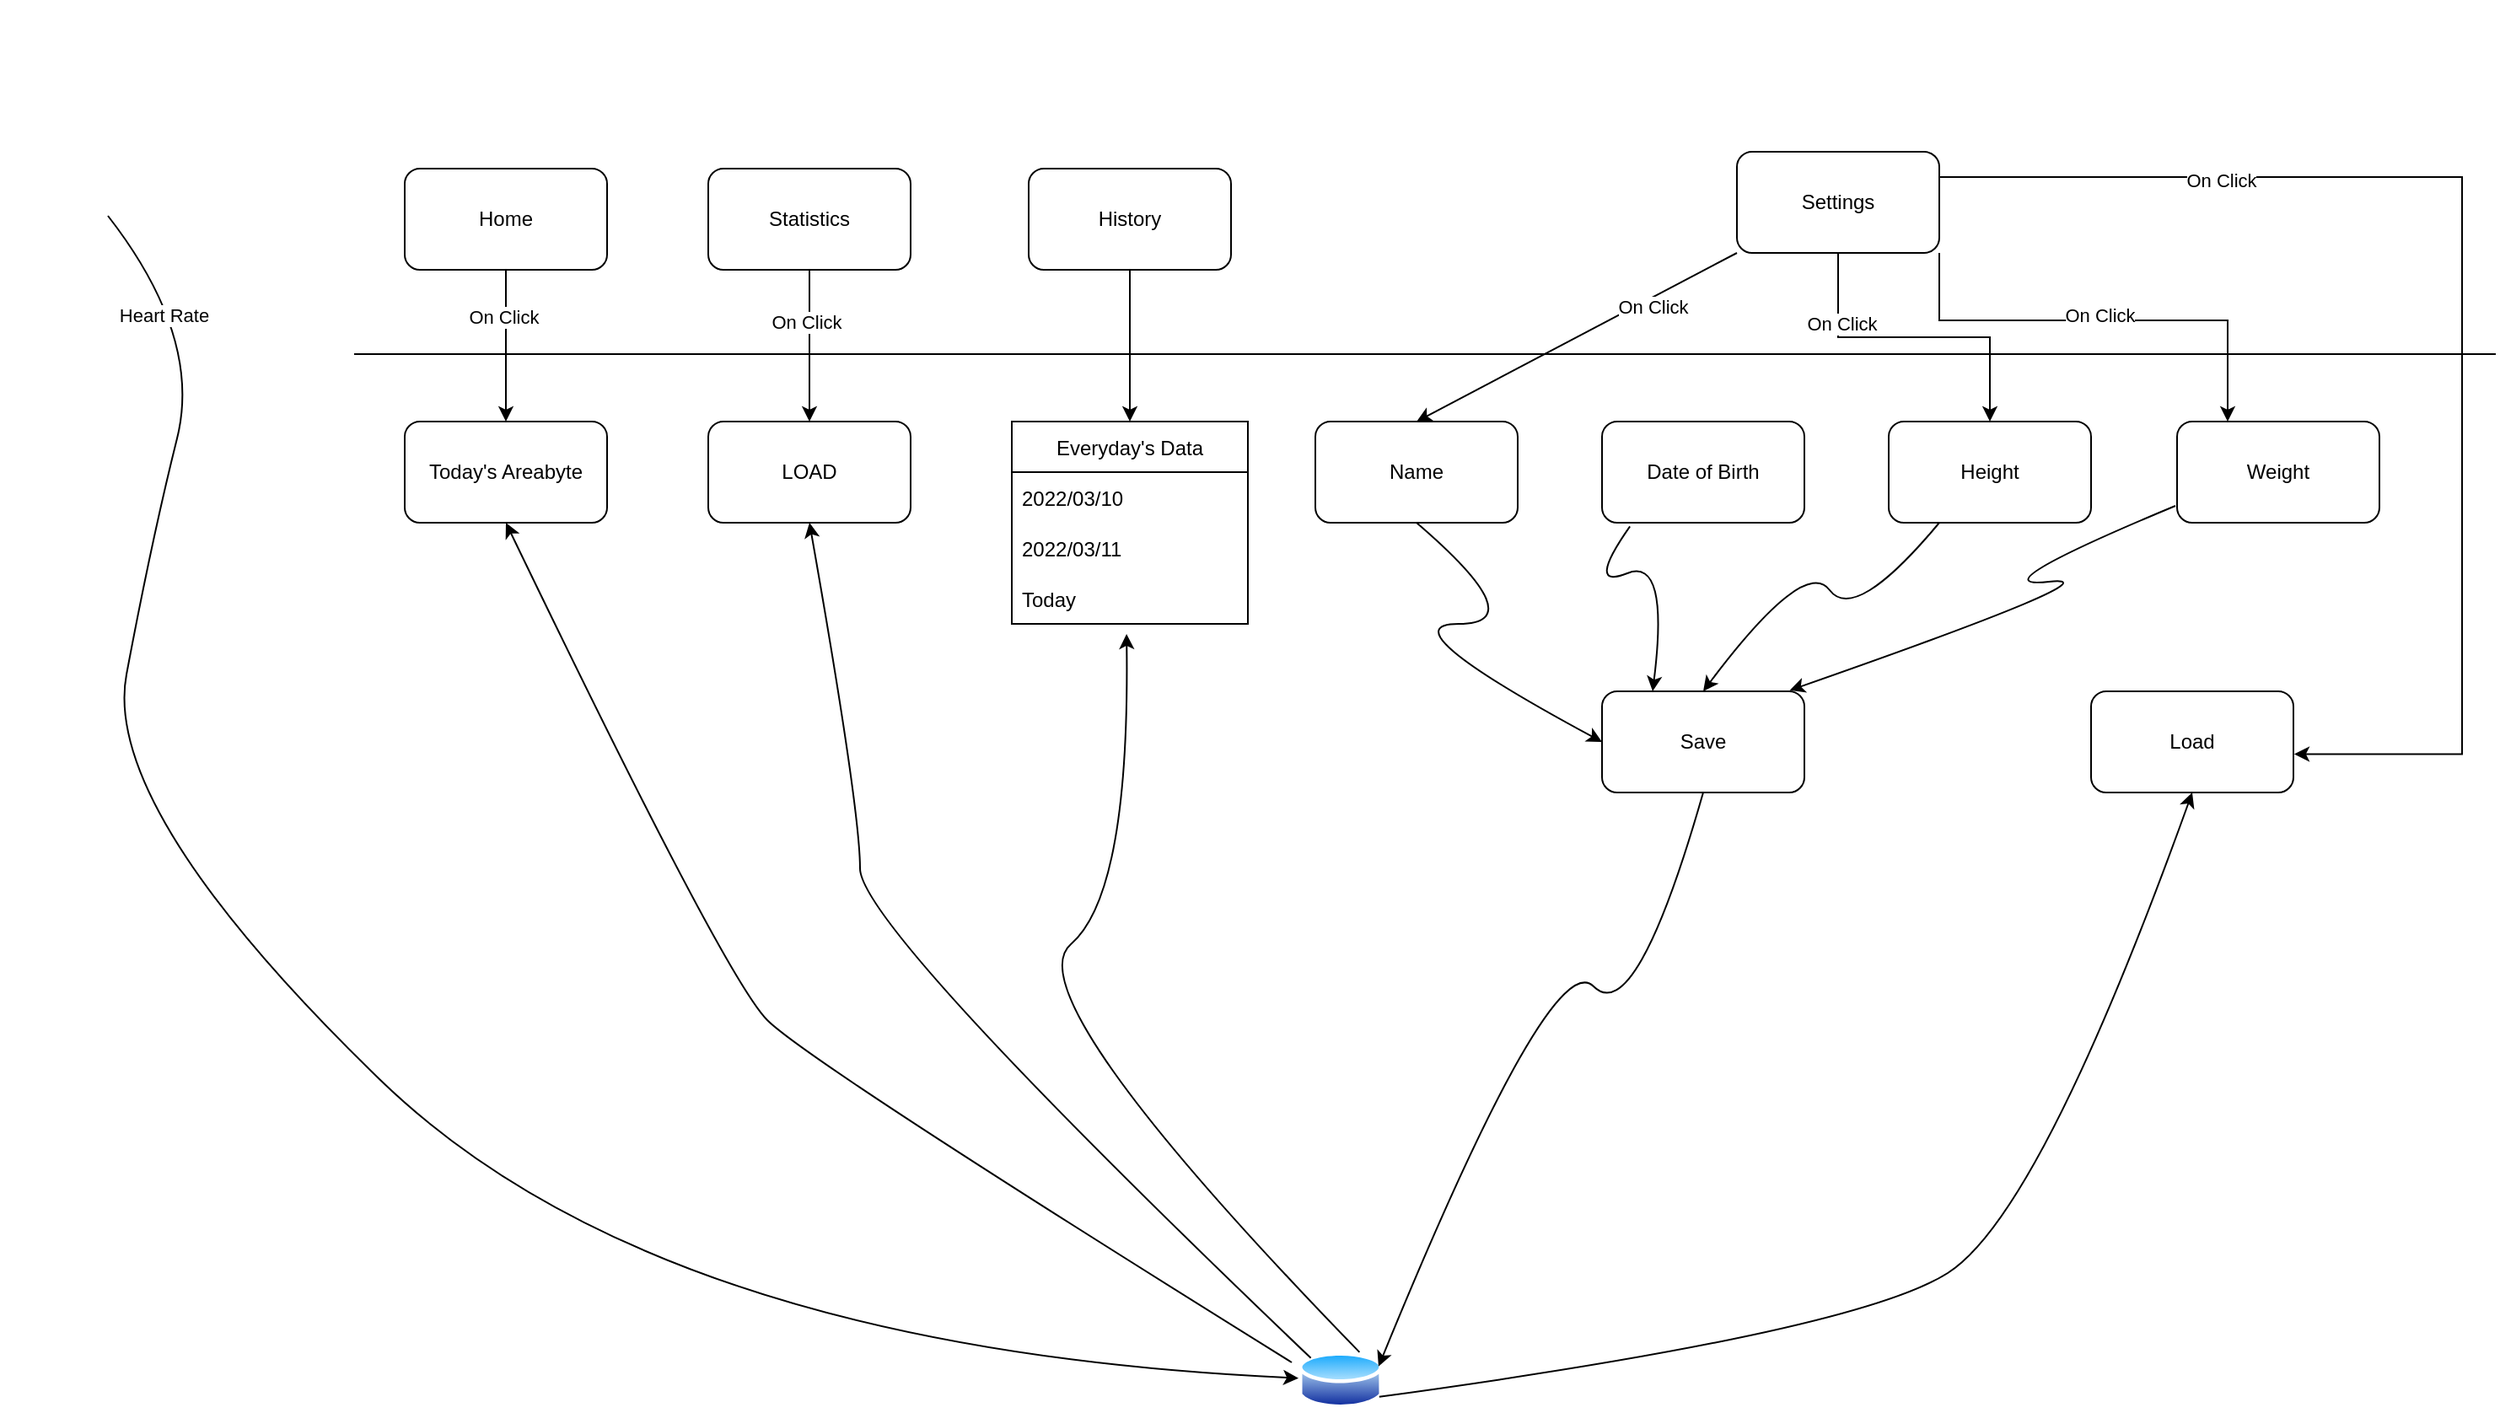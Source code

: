 <mxfile version="17.1.0" type="github">
  <diagram id="-is_gTBo_PynR09iVpQi" name="Page-1">
    <mxGraphModel dx="2439" dy="1253" grid="1" gridSize="10" guides="1" tooltips="1" connect="1" arrows="1" fold="1" page="1" pageScale="1" pageWidth="827" pageHeight="1169" math="0" shadow="0">
      <root>
        <mxCell id="0" />
        <mxCell id="1" parent="0" />
        <mxCell id="2j5CQUISTZzuwl1tFkkF-1" value="Home" style="rounded=1;whiteSpace=wrap;html=1;" parent="1" vertex="1">
          <mxGeometry x="200" y="140" width="120" height="60" as="geometry" />
        </mxCell>
        <mxCell id="ijJHLb-IcmkkJUnWLDmX-23" style="edgeStyle=orthogonalEdgeStyle;rounded=0;orthogonalLoop=1;jettySize=auto;html=1;entryX=0.5;entryY=0;entryDx=0;entryDy=0;" edge="1" parent="1" source="2j5CQUISTZzuwl1tFkkF-2" target="2j5CQUISTZzuwl1tFkkF-12">
          <mxGeometry relative="1" as="geometry" />
        </mxCell>
        <mxCell id="ijJHLb-IcmkkJUnWLDmX-27" value="On Click" style="edgeLabel;html=1;align=center;verticalAlign=middle;resizable=0;points=[];" vertex="1" connectable="0" parent="ijJHLb-IcmkkJUnWLDmX-23">
          <mxGeometry x="-0.326" y="-2" relative="1" as="geometry">
            <mxPoint as="offset" />
          </mxGeometry>
        </mxCell>
        <mxCell id="2j5CQUISTZzuwl1tFkkF-2" value="Statistics" style="rounded=1;whiteSpace=wrap;html=1;" parent="1" vertex="1">
          <mxGeometry x="380" y="140" width="120" height="60" as="geometry" />
        </mxCell>
        <mxCell id="ijJHLb-IcmkkJUnWLDmX-24" style="edgeStyle=orthogonalEdgeStyle;rounded=0;orthogonalLoop=1;jettySize=auto;html=1;entryX=0.5;entryY=0;entryDx=0;entryDy=0;" edge="1" parent="1" source="2j5CQUISTZzuwl1tFkkF-3" target="ijJHLb-IcmkkJUnWLDmX-12">
          <mxGeometry relative="1" as="geometry" />
        </mxCell>
        <mxCell id="2j5CQUISTZzuwl1tFkkF-3" value="History" style="rounded=1;whiteSpace=wrap;html=1;" parent="1" vertex="1">
          <mxGeometry x="570" y="140" width="120" height="60" as="geometry" />
        </mxCell>
        <mxCell id="ijJHLb-IcmkkJUnWLDmX-34" value="" style="edgeStyle=orthogonalEdgeStyle;rounded=0;orthogonalLoop=1;jettySize=auto;html=1;" edge="1" parent="1" source="2j5CQUISTZzuwl1tFkkF-4" target="2j5CQUISTZzuwl1tFkkF-8">
          <mxGeometry relative="1" as="geometry" />
        </mxCell>
        <mxCell id="ijJHLb-IcmkkJUnWLDmX-36" value="On Click" style="edgeLabel;html=1;align=center;verticalAlign=middle;resizable=0;points=[];" vertex="1" connectable="0" parent="ijJHLb-IcmkkJUnWLDmX-34">
          <mxGeometry x="-0.565" y="2" relative="1" as="geometry">
            <mxPoint as="offset" />
          </mxGeometry>
        </mxCell>
        <mxCell id="ijJHLb-IcmkkJUnWLDmX-35" style="edgeStyle=orthogonalEdgeStyle;rounded=0;orthogonalLoop=1;jettySize=auto;html=1;exitX=1;exitY=1;exitDx=0;exitDy=0;entryX=0.25;entryY=0;entryDx=0;entryDy=0;" edge="1" parent="1" source="2j5CQUISTZzuwl1tFkkF-4" target="2j5CQUISTZzuwl1tFkkF-9">
          <mxGeometry relative="1" as="geometry">
            <Array as="points">
              <mxPoint x="1110" y="230" />
              <mxPoint x="1281" y="230" />
            </Array>
          </mxGeometry>
        </mxCell>
        <mxCell id="ijJHLb-IcmkkJUnWLDmX-37" value="On Click" style="edgeLabel;html=1;align=center;verticalAlign=middle;resizable=0;points=[];" vertex="1" connectable="0" parent="ijJHLb-IcmkkJUnWLDmX-35">
          <mxGeometry x="-0.006" y="3" relative="1" as="geometry">
            <mxPoint as="offset" />
          </mxGeometry>
        </mxCell>
        <mxCell id="ijJHLb-IcmkkJUnWLDmX-38" style="edgeStyle=orthogonalEdgeStyle;rounded=0;orthogonalLoop=1;jettySize=auto;html=1;exitX=1;exitY=0.25;exitDx=0;exitDy=0;entryX=1.004;entryY=0.62;entryDx=0;entryDy=0;entryPerimeter=0;" edge="1" parent="1" source="2j5CQUISTZzuwl1tFkkF-4" target="2j5CQUISTZzuwl1tFkkF-11">
          <mxGeometry relative="1" as="geometry">
            <Array as="points">
              <mxPoint x="1420" y="145" />
              <mxPoint x="1420" y="487" />
            </Array>
          </mxGeometry>
        </mxCell>
        <mxCell id="ijJHLb-IcmkkJUnWLDmX-39" value="On Click" style="edgeLabel;html=1;align=center;verticalAlign=middle;resizable=0;points=[];" vertex="1" connectable="0" parent="ijJHLb-IcmkkJUnWLDmX-38">
          <mxGeometry x="-0.556" y="-2" relative="1" as="geometry">
            <mxPoint as="offset" />
          </mxGeometry>
        </mxCell>
        <mxCell id="2j5CQUISTZzuwl1tFkkF-4" value="Settings" style="rounded=1;whiteSpace=wrap;html=1;" parent="1" vertex="1">
          <mxGeometry x="990" y="130" width="120" height="60" as="geometry" />
        </mxCell>
        <mxCell id="2j5CQUISTZzuwl1tFkkF-5" value="Name" style="rounded=1;whiteSpace=wrap;html=1;" parent="1" vertex="1">
          <mxGeometry x="740" y="290" width="120" height="60" as="geometry" />
        </mxCell>
        <mxCell id="2j5CQUISTZzuwl1tFkkF-6" value="" style="endArrow=none;html=1;rounded=0;" parent="1" edge="1">
          <mxGeometry width="50" height="50" relative="1" as="geometry">
            <mxPoint x="170" y="250" as="sourcePoint" />
            <mxPoint x="1440" y="250" as="targetPoint" />
          </mxGeometry>
        </mxCell>
        <mxCell id="2j5CQUISTZzuwl1tFkkF-7" value="Date of Birth" style="rounded=1;whiteSpace=wrap;html=1;" parent="1" vertex="1">
          <mxGeometry x="910" y="290" width="120" height="60" as="geometry" />
        </mxCell>
        <mxCell id="2j5CQUISTZzuwl1tFkkF-8" value="Height" style="rounded=1;whiteSpace=wrap;html=1;" parent="1" vertex="1">
          <mxGeometry x="1080" y="290" width="120" height="60" as="geometry" />
        </mxCell>
        <mxCell id="2j5CQUISTZzuwl1tFkkF-9" value="Weight" style="rounded=1;whiteSpace=wrap;html=1;" parent="1" vertex="1">
          <mxGeometry x="1251" y="290" width="120" height="60" as="geometry" />
        </mxCell>
        <mxCell id="2j5CQUISTZzuwl1tFkkF-10" value="Save" style="rounded=1;whiteSpace=wrap;html=1;" parent="1" vertex="1">
          <mxGeometry x="910" y="450" width="120" height="60" as="geometry" />
        </mxCell>
        <mxCell id="2j5CQUISTZzuwl1tFkkF-11" value="Load" style="rounded=1;whiteSpace=wrap;html=1;" parent="1" vertex="1">
          <mxGeometry x="1200" y="450" width="120" height="60" as="geometry" />
        </mxCell>
        <mxCell id="2j5CQUISTZzuwl1tFkkF-12" value="LOAD" style="rounded=1;whiteSpace=wrap;html=1;" parent="1" vertex="1">
          <mxGeometry x="380" y="290" width="120" height="60" as="geometry" />
        </mxCell>
        <mxCell id="ijJHLb-IcmkkJUnWLDmX-1" value="" style="curved=1;endArrow=classic;html=1;rounded=0;exitX=0.5;exitY=1;exitDx=0;exitDy=0;entryX=0;entryY=0.5;entryDx=0;entryDy=0;" edge="1" parent="1" source="2j5CQUISTZzuwl1tFkkF-5" target="2j5CQUISTZzuwl1tFkkF-10">
          <mxGeometry width="50" height="50" relative="1" as="geometry">
            <mxPoint x="780" y="460" as="sourcePoint" />
            <mxPoint x="830" y="410" as="targetPoint" />
            <Array as="points">
              <mxPoint x="870" y="410" />
              <mxPoint x="780" y="410" />
            </Array>
          </mxGeometry>
        </mxCell>
        <mxCell id="ijJHLb-IcmkkJUnWLDmX-2" value="" style="curved=1;endArrow=classic;html=1;rounded=0;exitX=0.138;exitY=1.037;exitDx=0;exitDy=0;exitPerimeter=0;entryX=0.25;entryY=0;entryDx=0;entryDy=0;" edge="1" parent="1" source="2j5CQUISTZzuwl1tFkkF-7" target="2j5CQUISTZzuwl1tFkkF-10">
          <mxGeometry width="50" height="50" relative="1" as="geometry">
            <mxPoint x="950" y="420" as="sourcePoint" />
            <mxPoint x="1000" y="370" as="targetPoint" />
            <Array as="points">
              <mxPoint x="900" y="390" />
              <mxPoint x="950" y="370" />
            </Array>
          </mxGeometry>
        </mxCell>
        <mxCell id="ijJHLb-IcmkkJUnWLDmX-3" value="" style="curved=1;endArrow=classic;html=1;rounded=0;exitX=0.25;exitY=1;exitDx=0;exitDy=0;entryX=0.5;entryY=0;entryDx=0;entryDy=0;" edge="1" parent="1" source="2j5CQUISTZzuwl1tFkkF-8" target="2j5CQUISTZzuwl1tFkkF-10">
          <mxGeometry width="50" height="50" relative="1" as="geometry">
            <mxPoint x="1030" y="420" as="sourcePoint" />
            <mxPoint x="1080" y="370" as="targetPoint" />
            <Array as="points">
              <mxPoint x="1060" y="410" />
              <mxPoint x="1030" y="370" />
            </Array>
          </mxGeometry>
        </mxCell>
        <mxCell id="ijJHLb-IcmkkJUnWLDmX-4" value="" style="curved=1;endArrow=classic;html=1;rounded=0;entryX=0.928;entryY=-0.01;entryDx=0;entryDy=0;entryPerimeter=0;" edge="1" parent="1" target="2j5CQUISTZzuwl1tFkkF-10">
          <mxGeometry width="50" height="50" relative="1" as="geometry">
            <mxPoint x="1250" y="340" as="sourcePoint" />
            <mxPoint x="1270" y="380" as="targetPoint" />
            <Array as="points">
              <mxPoint x="1130" y="390" />
              <mxPoint x="1220" y="380" />
            </Array>
          </mxGeometry>
        </mxCell>
        <mxCell id="ijJHLb-IcmkkJUnWLDmX-7" value="Today&#39;s Areabyte" style="rounded=1;whiteSpace=wrap;html=1;" vertex="1" parent="1">
          <mxGeometry x="200" y="290" width="120" height="60" as="geometry" />
        </mxCell>
        <mxCell id="ijJHLb-IcmkkJUnWLDmX-8" value="" style="shape=image;html=1;verticalAlign=top;verticalLabelPosition=bottom;labelBackgroundColor=#ffffff;imageAspect=0;aspect=fixed;image=https://cdn1.iconfinder.com/data/icons/dompicon-glyph-fitness-diet/256/fitband-sport-watch-fitness-diet-128.png" vertex="1" parent="1">
          <mxGeometry x="-40" y="40" width="128" height="128" as="geometry" />
        </mxCell>
        <mxCell id="ijJHLb-IcmkkJUnWLDmX-9" value="" style="curved=1;endArrow=classic;html=1;rounded=0;exitX=0.5;exitY=1;exitDx=0;exitDy=0;" edge="1" parent="1" source="ijJHLb-IcmkkJUnWLDmX-8" target="ijJHLb-IcmkkJUnWLDmX-10">
          <mxGeometry width="50" height="50" relative="1" as="geometry">
            <mxPoint x="80" y="480" as="sourcePoint" />
            <mxPoint x="240" y="470" as="targetPoint" />
            <Array as="points">
              <mxPoint x="80" y="240" />
              <mxPoint x="50" y="360" />
              <mxPoint x="20" y="520" />
              <mxPoint x="350" y="840" />
            </Array>
          </mxGeometry>
        </mxCell>
        <mxCell id="ijJHLb-IcmkkJUnWLDmX-26" value="Heart Rate" style="edgeLabel;html=1;align=center;verticalAlign=middle;resizable=0;points=[];" vertex="1" connectable="0" parent="ijJHLb-IcmkkJUnWLDmX-9">
          <mxGeometry x="-0.891" y="-10" relative="1" as="geometry">
            <mxPoint as="offset" />
          </mxGeometry>
        </mxCell>
        <mxCell id="ijJHLb-IcmkkJUnWLDmX-10" value="" style="aspect=fixed;perimeter=ellipsePerimeter;html=1;align=center;shadow=0;dashed=0;spacingTop=3;image;image=img/lib/active_directory/database.svg;" vertex="1" parent="1">
          <mxGeometry x="730" y="840" width="50" height="37" as="geometry" />
        </mxCell>
        <mxCell id="ijJHLb-IcmkkJUnWLDmX-12" value="Everyday&#39;s Data" style="swimlane;fontStyle=0;childLayout=stackLayout;horizontal=1;startSize=30;horizontalStack=0;resizeParent=1;resizeParentMax=0;resizeLast=0;collapsible=1;marginBottom=0;" vertex="1" parent="1">
          <mxGeometry x="560" y="290" width="140" height="120" as="geometry" />
        </mxCell>
        <mxCell id="ijJHLb-IcmkkJUnWLDmX-13" value="2022/03/10" style="text;strokeColor=none;fillColor=none;align=left;verticalAlign=middle;spacingLeft=4;spacingRight=4;overflow=hidden;points=[[0,0.5],[1,0.5]];portConstraint=eastwest;rotatable=0;" vertex="1" parent="ijJHLb-IcmkkJUnWLDmX-12">
          <mxGeometry y="30" width="140" height="30" as="geometry" />
        </mxCell>
        <mxCell id="ijJHLb-IcmkkJUnWLDmX-14" value="2022/03/11" style="text;strokeColor=none;fillColor=none;align=left;verticalAlign=middle;spacingLeft=4;spacingRight=4;overflow=hidden;points=[[0,0.5],[1,0.5]];portConstraint=eastwest;rotatable=0;" vertex="1" parent="ijJHLb-IcmkkJUnWLDmX-12">
          <mxGeometry y="60" width="140" height="30" as="geometry" />
        </mxCell>
        <mxCell id="ijJHLb-IcmkkJUnWLDmX-15" value="Today" style="text;strokeColor=none;fillColor=none;align=left;verticalAlign=middle;spacingLeft=4;spacingRight=4;overflow=hidden;points=[[0,0.5],[1,0.5]];portConstraint=eastwest;rotatable=0;" vertex="1" parent="ijJHLb-IcmkkJUnWLDmX-12">
          <mxGeometry y="90" width="140" height="30" as="geometry" />
        </mxCell>
        <mxCell id="ijJHLb-IcmkkJUnWLDmX-16" value="" style="curved=1;endArrow=classic;html=1;rounded=0;entryX=1;entryY=0.25;entryDx=0;entryDy=0;exitX=0.5;exitY=1;exitDx=0;exitDy=0;" edge="1" parent="1" source="2j5CQUISTZzuwl1tFkkF-10" target="ijJHLb-IcmkkJUnWLDmX-10">
          <mxGeometry width="50" height="50" relative="1" as="geometry">
            <mxPoint x="880" y="650" as="sourcePoint" />
            <mxPoint x="930" y="600" as="targetPoint" />
            <Array as="points">
              <mxPoint x="930" y="650" />
              <mxPoint x="880" y="600" />
            </Array>
          </mxGeometry>
        </mxCell>
        <mxCell id="ijJHLb-IcmkkJUnWLDmX-17" value="" style="curved=1;endArrow=classic;html=1;rounded=0;exitX=0.958;exitY=0.767;exitDx=0;exitDy=0;entryX=0.5;entryY=1;entryDx=0;entryDy=0;exitPerimeter=0;" edge="1" parent="1" source="ijJHLb-IcmkkJUnWLDmX-10" target="2j5CQUISTZzuwl1tFkkF-11">
          <mxGeometry width="50" height="50" relative="1" as="geometry">
            <mxPoint x="1010" y="830" as="sourcePoint" />
            <mxPoint x="1060" y="780" as="targetPoint" />
            <Array as="points">
              <mxPoint x="1060" y="830" />
              <mxPoint x="1170" y="760" />
            </Array>
          </mxGeometry>
        </mxCell>
        <mxCell id="ijJHLb-IcmkkJUnWLDmX-18" value="" style="curved=1;endArrow=classic;html=1;rounded=0;entryX=0.486;entryY=1.2;entryDx=0;entryDy=0;entryPerimeter=0;exitX=0.75;exitY=0;exitDx=0;exitDy=0;" edge="1" parent="1" source="ijJHLb-IcmkkJUnWLDmX-10" target="ijJHLb-IcmkkJUnWLDmX-15">
          <mxGeometry width="50" height="50" relative="1" as="geometry">
            <mxPoint x="510" y="630" as="sourcePoint" />
            <mxPoint x="560" y="580" as="targetPoint" />
            <Array as="points">
              <mxPoint x="560" y="630" />
              <mxPoint x="630" y="570" />
            </Array>
          </mxGeometry>
        </mxCell>
        <mxCell id="ijJHLb-IcmkkJUnWLDmX-19" value="" style="curved=1;endArrow=classic;html=1;rounded=0;exitX=0;exitY=0;exitDx=0;exitDy=0;entryX=0.5;entryY=1;entryDx=0;entryDy=0;" edge="1" parent="1" source="ijJHLb-IcmkkJUnWLDmX-10" target="2j5CQUISTZzuwl1tFkkF-12">
          <mxGeometry width="50" height="50" relative="1" as="geometry">
            <mxPoint x="350" y="580" as="sourcePoint" />
            <mxPoint x="400" y="530" as="targetPoint" />
            <Array as="points">
              <mxPoint x="470" y="590" />
              <mxPoint x="470" y="520" />
            </Array>
          </mxGeometry>
        </mxCell>
        <mxCell id="ijJHLb-IcmkkJUnWLDmX-20" value="" style="curved=1;endArrow=classic;html=1;rounded=0;entryX=0.5;entryY=1;entryDx=0;entryDy=0;exitX=-0.08;exitY=0.216;exitDx=0;exitDy=0;exitPerimeter=0;" edge="1" parent="1" source="ijJHLb-IcmkkJUnWLDmX-10" target="ijJHLb-IcmkkJUnWLDmX-7">
          <mxGeometry width="50" height="50" relative="1" as="geometry">
            <mxPoint x="390" y="670" as="sourcePoint" />
            <mxPoint x="440" y="620" as="targetPoint" />
            <Array as="points">
              <mxPoint x="440" y="670" />
              <mxPoint x="390" y="620" />
            </Array>
          </mxGeometry>
        </mxCell>
        <mxCell id="ijJHLb-IcmkkJUnWLDmX-21" value="" style="endArrow=classic;html=1;rounded=0;exitX=0.5;exitY=1;exitDx=0;exitDy=0;entryX=0.5;entryY=0;entryDx=0;entryDy=0;" edge="1" parent="1" source="2j5CQUISTZzuwl1tFkkF-1" target="ijJHLb-IcmkkJUnWLDmX-7">
          <mxGeometry width="50" height="50" relative="1" as="geometry">
            <mxPoint x="260" y="260" as="sourcePoint" />
            <mxPoint x="310" y="210" as="targetPoint" />
          </mxGeometry>
        </mxCell>
        <mxCell id="ijJHLb-IcmkkJUnWLDmX-22" value="On Click&amp;nbsp;" style="edgeLabel;html=1;align=center;verticalAlign=middle;resizable=0;points=[];" vertex="1" connectable="0" parent="ijJHLb-IcmkkJUnWLDmX-21">
          <mxGeometry x="-0.384" y="2" relative="1" as="geometry">
            <mxPoint x="-2" as="offset" />
          </mxGeometry>
        </mxCell>
        <mxCell id="ijJHLb-IcmkkJUnWLDmX-32" value="" style="endArrow=classic;html=1;rounded=0;exitX=0;exitY=1;exitDx=0;exitDy=0;entryX=0.5;entryY=0;entryDx=0;entryDy=0;" edge="1" parent="1" source="2j5CQUISTZzuwl1tFkkF-4" target="2j5CQUISTZzuwl1tFkkF-5">
          <mxGeometry width="50" height="50" relative="1" as="geometry">
            <mxPoint x="1040" y="250" as="sourcePoint" />
            <mxPoint x="1090" y="200" as="targetPoint" />
          </mxGeometry>
        </mxCell>
        <mxCell id="ijJHLb-IcmkkJUnWLDmX-33" value="On Click" style="edgeLabel;html=1;align=center;verticalAlign=middle;resizable=0;points=[];" vertex="1" connectable="0" parent="ijJHLb-IcmkkJUnWLDmX-32">
          <mxGeometry x="-0.449" y="5" relative="1" as="geometry">
            <mxPoint as="offset" />
          </mxGeometry>
        </mxCell>
      </root>
    </mxGraphModel>
  </diagram>
</mxfile>
